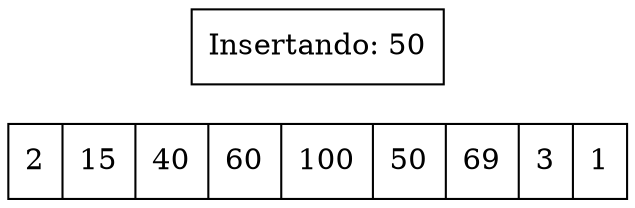 digraph G{ node [shape = record ];
 rankdir=LR;X[label="{ 2|15|40|60|100|50|69|3|1}" pos = "10,1!" ]puntDer[label="Insertando: 50" pos = "9,2!"] 
}
